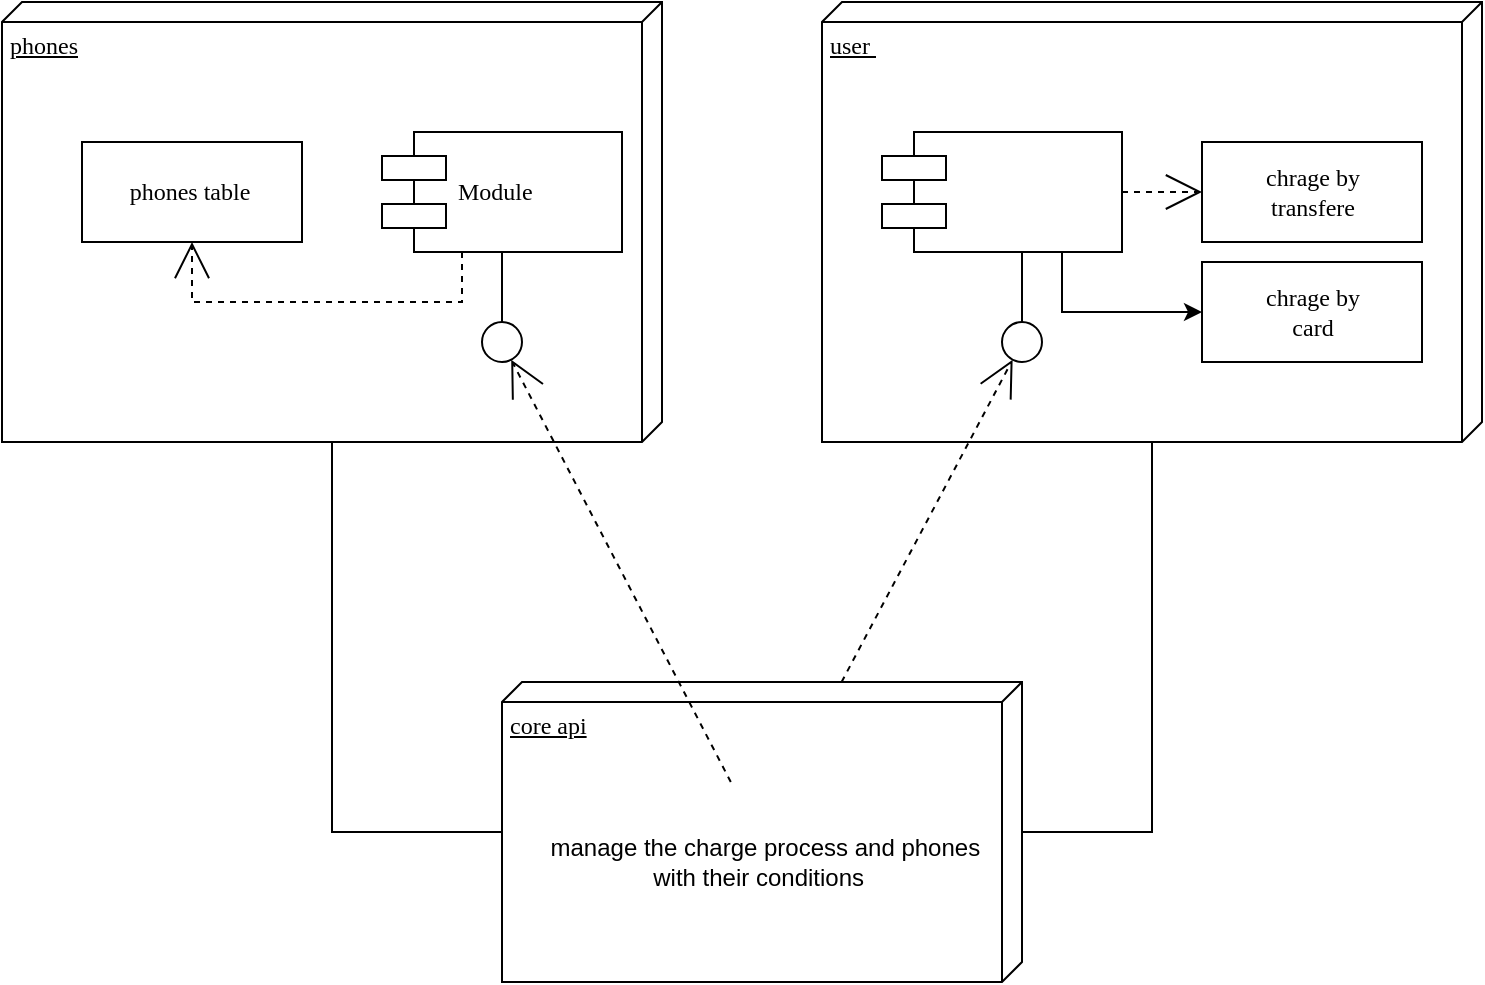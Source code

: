<mxfile version="15.5.4" type="embed" pages="3"><diagram name="Page-1" id="5f0bae14-7c28-e335-631c-24af17079c00"><mxGraphModel dx="922" dy="650" grid="1" gridSize="10" guides="1" tooltips="1" connect="1" arrows="1" fold="1" page="1" pageScale="1" pageWidth="1100" pageHeight="850" background="none" math="0" shadow="0"><root><mxCell id="0"/><mxCell id="1" parent="0"/><mxCell id="39150e848f15840c-1" value="phones&lt;br&gt;" style="verticalAlign=top;align=left;spacingTop=8;spacingLeft=2;spacingRight=12;shape=cube;size=10;direction=south;fontStyle=4;html=1;rounded=0;shadow=0;comic=0;labelBackgroundColor=none;strokeWidth=1;fontFamily=Verdana;fontSize=12" parent="1" vertex="1"><mxGeometry x="120" y="70" width="330" height="220" as="geometry"/></mxCell><mxCell id="39150e848f15840c-2" value="user&amp;nbsp;" style="verticalAlign=top;align=left;spacingTop=8;spacingLeft=2;spacingRight=12;shape=cube;size=10;direction=south;fontStyle=4;html=1;rounded=0;shadow=0;comic=0;labelBackgroundColor=none;strokeWidth=1;fontFamily=Verdana;fontSize=12" parent="1" vertex="1"><mxGeometry x="530" y="70" width="330" height="220" as="geometry"/></mxCell><mxCell id="39150e848f15840c-3" value="core api" style="verticalAlign=top;align=left;spacingTop=8;spacingLeft=2;spacingRight=12;shape=cube;size=10;direction=south;fontStyle=4;html=1;rounded=0;shadow=0;comic=0;labelBackgroundColor=none;strokeWidth=1;fontFamily=Verdana;fontSize=12" parent="1" vertex="1"><mxGeometry x="370" y="410" width="260" height="150" as="geometry"/></mxCell><mxCell id="39150e848f15840c-4" value="phones table&amp;nbsp;" style="html=1;rounded=0;shadow=0;comic=0;labelBackgroundColor=none;strokeWidth=1;fontFamily=Verdana;fontSize=12;align=center;" parent="1" vertex="1"><mxGeometry x="160" y="140" width="110" height="50" as="geometry"/></mxCell><mxCell id="39150e848f15840c-5" value="Module" style="shape=component;align=left;spacingLeft=36;rounded=0;shadow=0;comic=0;labelBackgroundColor=none;strokeWidth=1;fontFamily=Verdana;fontSize=12;html=1;" parent="1" vertex="1"><mxGeometry x="310" y="135" width="120" height="60" as="geometry"/></mxCell><mxCell id="39150e848f15840c-6" value="" style="ellipse;whiteSpace=wrap;html=1;rounded=0;shadow=0;comic=0;labelBackgroundColor=none;strokeWidth=1;fontFamily=Verdana;fontSize=12;align=center;" parent="1" vertex="1"><mxGeometry x="360" y="230" width="20" height="20" as="geometry"/></mxCell><mxCell id="T3z9Gx3ZVNxIIN7JmgHu-3" style="edgeStyle=orthogonalEdgeStyle;rounded=0;orthogonalLoop=1;jettySize=auto;html=1;exitX=0.75;exitY=1;exitDx=0;exitDy=0;entryX=0;entryY=0.5;entryDx=0;entryDy=0;" parent="1" source="39150e848f15840c-7" target="T3z9Gx3ZVNxIIN7JmgHu-1" edge="1"><mxGeometry relative="1" as="geometry"/></mxCell><mxCell id="39150e848f15840c-7" value="" style="shape=component;align=left;spacingLeft=36;rounded=0;shadow=0;comic=0;labelBackgroundColor=none;strokeWidth=1;fontFamily=Verdana;fontSize=12;html=1;" parent="1" vertex="1"><mxGeometry x="560" y="135" width="120" height="60" as="geometry"/></mxCell><mxCell id="39150e848f15840c-8" value="chrage by &lt;br&gt;transfere" style="html=1;rounded=0;shadow=0;comic=0;labelBackgroundColor=none;strokeWidth=1;fontFamily=Verdana;fontSize=12;align=center;" parent="1" vertex="1"><mxGeometry x="720" y="140" width="110" height="50" as="geometry"/></mxCell><mxCell id="39150e848f15840c-9" value="" style="ellipse;whiteSpace=wrap;html=1;rounded=0;shadow=0;comic=0;labelBackgroundColor=none;strokeWidth=1;fontFamily=Verdana;fontSize=12;align=center;" parent="1" vertex="1"><mxGeometry x="620" y="230" width="20" height="20" as="geometry"/></mxCell><mxCell id="39150e848f15840c-11" style="edgeStyle=none;rounded=0;html=1;dashed=1;labelBackgroundColor=none;startArrow=none;startFill=0;startSize=8;endArrow=open;endFill=0;endSize=16;fontFamily=Verdana;fontSize=12;" parent="1" target="39150e848f15840c-6" edge="1"><mxGeometry relative="1" as="geometry"><mxPoint x="484.4" y="460" as="sourcePoint"/></mxGeometry></mxCell><mxCell id="39150e848f15840c-12" style="edgeStyle=none;rounded=0;html=1;dashed=1;labelBackgroundColor=none;startArrow=none;startFill=0;startSize=8;endArrow=open;endFill=0;endSize=16;fontFamily=Verdana;fontSize=12;" parent="1" source="39150e848f15840c-3" target="39150e848f15840c-9" edge="1"><mxGeometry relative="1" as="geometry"/></mxCell><mxCell id="39150e848f15840c-13" style="edgeStyle=elbowEdgeStyle;rounded=0;html=1;labelBackgroundColor=none;startArrow=none;startFill=0;startSize=8;endArrow=none;endFill=0;endSize=16;fontFamily=Verdana;fontSize=12;" parent="1" source="39150e848f15840c-9" target="39150e848f15840c-7" edge="1"><mxGeometry relative="1" as="geometry"/></mxCell><mxCell id="39150e848f15840c-14" style="edgeStyle=elbowEdgeStyle;rounded=0;html=1;labelBackgroundColor=none;startArrow=none;startFill=0;startSize=8;endArrow=none;endFill=0;endSize=16;fontFamily=Verdana;fontSize=12;" parent="1" source="39150e848f15840c-6" target="39150e848f15840c-5" edge="1"><mxGeometry relative="1" as="geometry"/></mxCell><mxCell id="39150e848f15840c-15" style="edgeStyle=orthogonalEdgeStyle;rounded=0;html=1;labelBackgroundColor=none;startArrow=none;startFill=0;startSize=8;endArrow=open;endFill=0;endSize=16;fontFamily=Verdana;fontSize=12;dashed=1;" parent="1" source="39150e848f15840c-5" target="39150e848f15840c-4" edge="1"><mxGeometry relative="1" as="geometry"><Array as="points"><mxPoint x="350" y="220"/><mxPoint x="215" y="220"/></Array></mxGeometry></mxCell><mxCell id="39150e848f15840c-16" style="edgeStyle=orthogonalEdgeStyle;rounded=0;html=1;dashed=1;labelBackgroundColor=none;startArrow=none;startFill=0;startSize=8;endArrow=open;endFill=0;endSize=16;fontFamily=Verdana;fontSize=12;" parent="1" source="39150e848f15840c-7" target="39150e848f15840c-8" edge="1"><mxGeometry relative="1" as="geometry"/></mxCell><mxCell id="39150e848f15840c-17" style="edgeStyle=orthogonalEdgeStyle;rounded=0;html=1;labelBackgroundColor=none;startArrow=none;startFill=0;startSize=8;endArrow=none;endFill=0;endSize=16;fontFamily=Verdana;fontSize=12;" parent="1" source="39150e848f15840c-3" target="39150e848f15840c-2" edge="1"><mxGeometry relative="1" as="geometry"><Array as="points"><mxPoint x="695" y="485"/></Array></mxGeometry></mxCell><mxCell id="39150e848f15840c-18" style="edgeStyle=orthogonalEdgeStyle;rounded=0;html=1;labelBackgroundColor=none;startArrow=none;startFill=0;startSize=8;endArrow=none;endFill=0;endSize=16;fontFamily=Verdana;fontSize=12;" parent="1" source="39150e848f15840c-3" target="39150e848f15840c-1" edge="1"><mxGeometry relative="1" as="geometry"><Array as="points"><mxPoint x="285" y="485"/></Array></mxGeometry></mxCell><mxCell id="aQjoXTz78M6BusPIuLrC-1" value="&amp;nbsp;manage the charge process and phones with their conditions&amp;nbsp;" style="text;html=1;strokeColor=none;fillColor=none;align=center;verticalAlign=middle;whiteSpace=wrap;rounded=0;" parent="1" vertex="1"><mxGeometry x="380" y="460" width="240" height="80" as="geometry"/></mxCell><mxCell id="T3z9Gx3ZVNxIIN7JmgHu-1" value="chrage by &lt;br&gt;card" style="html=1;rounded=0;shadow=0;comic=0;labelBackgroundColor=none;strokeWidth=1;fontFamily=Verdana;fontSize=12;align=center;" parent="1" vertex="1"><mxGeometry x="720" y="200" width="110" height="50" as="geometry"/></mxCell></root></mxGraphModel></diagram><diagram id="EF_LZFoPeFI5Ngoee_ZV" name="Page-2"><mxGraphModel dx="922" dy="650" grid="1" gridSize="10" guides="1" tooltips="1" connect="1" arrows="1" fold="1" page="1" pageScale="1" pageWidth="850" pageHeight="1100" math="0" shadow="0"><root><mxCell id="nzLGvsEe7ojmA1JI-rmk-0"/><mxCell id="nzLGvsEe7ojmA1JI-rmk-1" parent="nzLGvsEe7ojmA1JI-rmk-0"/><mxCell id="nzLGvsEe7ojmA1JI-rmk-2" value="Authcore - phones table" style="shape=table;startSize=30;container=1;collapsible=0;childLayout=tableLayout;fontStyle=1;align=center;pointerEvents=1;" parent="nzLGvsEe7ojmA1JI-rmk-1" vertex="1"><mxGeometry x="70" y="340" width="1208" height="373" as="geometry"/></mxCell><mxCell id="nzLGvsEe7ojmA1JI-rmk-3" value="" style="shape=partialRectangle;html=1;whiteSpace=wrap;collapsible=0;dropTarget=0;pointerEvents=0;fillColor=none;top=0;left=0;bottom=0;right=0;points=[[0,0.5],[1,0.5]];portConstraint=eastwest;" parent="nzLGvsEe7ojmA1JI-rmk-2" vertex="1"><mxGeometry y="30" width="1208" height="30" as="geometry"/></mxCell><mxCell id="nzLGvsEe7ojmA1JI-rmk-24" value="id" style="shape=partialRectangle;html=1;whiteSpace=wrap;connectable=0;fillColor=none;top=0;left=0;bottom=0;right=0;overflow=hidden;pointerEvents=1;" parent="nzLGvsEe7ojmA1JI-rmk-3" vertex="1"><mxGeometry width="142" height="30" as="geometry"><mxRectangle width="142" height="30" as="alternateBounds"/></mxGeometry></mxCell><mxCell id="nzLGvsEe7ojmA1JI-rmk-21" value="phone" style="shape=partialRectangle;html=1;whiteSpace=wrap;connectable=0;fillColor=none;top=0;left=0;bottom=0;right=0;overflow=hidden;pointerEvents=1;" parent="nzLGvsEe7ojmA1JI-rmk-3" vertex="1"><mxGeometry x="142" width="142" height="30" as="geometry"><mxRectangle width="142" height="30" as="alternateBounds"/></mxGeometry></mxCell><mxCell id="nzLGvsEe7ojmA1JI-rmk-18" value="provider" style="shape=partialRectangle;html=1;whiteSpace=wrap;connectable=0;fillColor=none;top=0;left=0;bottom=0;right=0;overflow=hidden;pointerEvents=1;" parent="nzLGvsEe7ojmA1JI-rmk-3" vertex="1"><mxGeometry x="284" width="142" height="30" as="geometry"><mxRectangle width="142" height="30" as="alternateBounds"/></mxGeometry></mxCell><mxCell id="nzLGvsEe7ojmA1JI-rmk-15" value="balance" style="shape=partialRectangle;html=1;whiteSpace=wrap;connectable=0;fillColor=none;top=0;left=0;bottom=0;right=0;overflow=hidden;pointerEvents=1;" parent="nzLGvsEe7ojmA1JI-rmk-3" vertex="1"><mxGeometry x="426" width="142" height="30" as="geometry"><mxRectangle width="142" height="30" as="alternateBounds"/></mxGeometry></mxCell><mxCell id="nzLGvsEe7ojmA1JI-rmk-4" value="status&amp;nbsp;" style="shape=partialRectangle;html=1;whiteSpace=wrap;connectable=0;fillColor=none;top=0;left=0;bottom=0;right=0;overflow=hidden;pointerEvents=1;" parent="nzLGvsEe7ojmA1JI-rmk-3" vertex="1"><mxGeometry x="568" width="142" height="30" as="geometry"><mxRectangle width="142" height="30" as="alternateBounds"/></mxGeometry></mxCell><mxCell id="nzLGvsEe7ojmA1JI-rmk-5" value="set__dayli_limit" style="shape=partialRectangle;html=1;whiteSpace=wrap;connectable=0;fillColor=none;top=0;left=0;bottom=0;right=0;overflow=hidden;pointerEvents=1;" parent="nzLGvsEe7ojmA1JI-rmk-3" vertex="1"><mxGeometry x="710" width="142" height="30" as="geometry"><mxRectangle width="142" height="30" as="alternateBounds"/></mxGeometry></mxCell><mxCell id="nzLGvsEe7ojmA1JI-rmk-6" value="api_token" style="shape=partialRectangle;html=1;whiteSpace=wrap;connectable=0;fillColor=none;top=0;left=0;bottom=0;right=0;overflow=hidden;pointerEvents=1;" parent="nzLGvsEe7ojmA1JI-rmk-3" vertex="1"><mxGeometry x="852" width="178" height="30" as="geometry"><mxRectangle width="178" height="30" as="alternateBounds"/></mxGeometry></mxCell><mxCell id="nzLGvsEe7ojmA1JI-rmk-30" value="charge_type" style="shape=partialRectangle;html=1;whiteSpace=wrap;connectable=0;fillColor=none;top=0;left=0;bottom=0;right=0;overflow=hidden;pointerEvents=1;" parent="nzLGvsEe7ojmA1JI-rmk-3" vertex="1"><mxGeometry x="1030" width="178" height="30" as="geometry"><mxRectangle width="178" height="30" as="alternateBounds"/></mxGeometry></mxCell><mxCell id="nzLGvsEe7ojmA1JI-rmk-7" value="" style="shape=partialRectangle;html=1;whiteSpace=wrap;collapsible=0;dropTarget=0;pointerEvents=0;fillColor=none;top=0;left=0;bottom=0;right=0;points=[[0,0.5],[1,0.5]];portConstraint=eastwest;" parent="nzLGvsEe7ojmA1JI-rmk-2" vertex="1"><mxGeometry y="60" width="1208" height="156" as="geometry"/></mxCell><mxCell id="nzLGvsEe7ojmA1JI-rmk-25" style="shape=partialRectangle;html=1;whiteSpace=wrap;connectable=0;fillColor=none;top=0;left=0;bottom=0;right=0;overflow=hidden;pointerEvents=1;" parent="nzLGvsEe7ojmA1JI-rmk-7" vertex="1"><mxGeometry width="142" height="156" as="geometry"><mxRectangle width="142" height="156" as="alternateBounds"/></mxGeometry></mxCell><mxCell id="nzLGvsEe7ojmA1JI-rmk-22" style="shape=partialRectangle;html=1;whiteSpace=wrap;connectable=0;fillColor=none;top=0;left=0;bottom=0;right=0;overflow=hidden;pointerEvents=1;" parent="nzLGvsEe7ojmA1JI-rmk-7" vertex="1"><mxGeometry x="142" width="142" height="156" as="geometry"><mxRectangle width="142" height="156" as="alternateBounds"/></mxGeometry></mxCell><mxCell id="nzLGvsEe7ojmA1JI-rmk-19" style="shape=partialRectangle;html=1;whiteSpace=wrap;connectable=0;fillColor=none;top=0;left=0;bottom=0;right=0;overflow=hidden;pointerEvents=1;" parent="nzLGvsEe7ojmA1JI-rmk-7" vertex="1"><mxGeometry x="284" width="142" height="156" as="geometry"><mxRectangle width="142" height="156" as="alternateBounds"/></mxGeometry></mxCell><mxCell id="nzLGvsEe7ojmA1JI-rmk-16" style="shape=partialRectangle;html=1;whiteSpace=wrap;connectable=0;fillColor=none;top=0;left=0;bottom=0;right=0;overflow=hidden;pointerEvents=1;" parent="nzLGvsEe7ojmA1JI-rmk-7" vertex="1"><mxGeometry x="426" width="142" height="156" as="geometry"><mxRectangle width="142" height="156" as="alternateBounds"/></mxGeometry></mxCell><mxCell id="nzLGvsEe7ojmA1JI-rmk-8" value="" style="shape=partialRectangle;html=1;whiteSpace=wrap;connectable=0;fillColor=none;top=0;left=0;bottom=0;right=0;overflow=hidden;pointerEvents=1;" parent="nzLGvsEe7ojmA1JI-rmk-7" vertex="1"><mxGeometry x="568" width="142" height="156" as="geometry"><mxRectangle width="142" height="156" as="alternateBounds"/></mxGeometry></mxCell><mxCell id="nzLGvsEe7ojmA1JI-rmk-9" value="" style="shape=partialRectangle;html=1;whiteSpace=wrap;connectable=0;fillColor=none;top=0;left=0;bottom=0;right=0;overflow=hidden;pointerEvents=1;" parent="nzLGvsEe7ojmA1JI-rmk-7" vertex="1"><mxGeometry x="710" width="142" height="156" as="geometry"><mxRectangle width="142" height="156" as="alternateBounds"/></mxGeometry></mxCell><mxCell id="nzLGvsEe7ojmA1JI-rmk-10" value="" style="shape=partialRectangle;html=1;whiteSpace=wrap;connectable=0;fillColor=none;top=0;left=0;bottom=0;right=0;overflow=hidden;pointerEvents=1;" parent="nzLGvsEe7ojmA1JI-rmk-7" vertex="1"><mxGeometry x="852" width="178" height="156" as="geometry"><mxRectangle width="178" height="156" as="alternateBounds"/></mxGeometry></mxCell><mxCell id="nzLGvsEe7ojmA1JI-rmk-31" style="shape=partialRectangle;html=1;whiteSpace=wrap;connectable=0;fillColor=none;top=0;left=0;bottom=0;right=0;overflow=hidden;pointerEvents=1;" parent="nzLGvsEe7ojmA1JI-rmk-7" vertex="1"><mxGeometry x="1030" width="178" height="156" as="geometry"><mxRectangle width="178" height="156" as="alternateBounds"/></mxGeometry></mxCell><mxCell id="nzLGvsEe7ojmA1JI-rmk-11" value="" style="shape=partialRectangle;html=1;whiteSpace=wrap;collapsible=0;dropTarget=0;pointerEvents=0;fillColor=none;top=0;left=0;bottom=0;right=0;points=[[0,0.5],[1,0.5]];portConstraint=eastwest;" parent="nzLGvsEe7ojmA1JI-rmk-2" vertex="1"><mxGeometry y="216" width="1208" height="157" as="geometry"/></mxCell><mxCell id="nzLGvsEe7ojmA1JI-rmk-26" style="shape=partialRectangle;html=1;whiteSpace=wrap;connectable=0;fillColor=none;top=0;left=0;bottom=0;right=0;overflow=hidden;pointerEvents=1;" parent="nzLGvsEe7ojmA1JI-rmk-11" vertex="1"><mxGeometry width="142" height="157" as="geometry"><mxRectangle width="142" height="157" as="alternateBounds"/></mxGeometry></mxCell><mxCell id="nzLGvsEe7ojmA1JI-rmk-23" style="shape=partialRectangle;html=1;whiteSpace=wrap;connectable=0;fillColor=none;top=0;left=0;bottom=0;right=0;overflow=hidden;pointerEvents=1;" parent="nzLGvsEe7ojmA1JI-rmk-11" vertex="1"><mxGeometry x="142" width="142" height="157" as="geometry"><mxRectangle width="142" height="157" as="alternateBounds"/></mxGeometry></mxCell><mxCell id="nzLGvsEe7ojmA1JI-rmk-20" style="shape=partialRectangle;html=1;whiteSpace=wrap;connectable=0;fillColor=none;top=0;left=0;bottom=0;right=0;overflow=hidden;pointerEvents=1;" parent="nzLGvsEe7ojmA1JI-rmk-11" vertex="1"><mxGeometry x="284" width="142" height="157" as="geometry"><mxRectangle width="142" height="157" as="alternateBounds"/></mxGeometry></mxCell><mxCell id="nzLGvsEe7ojmA1JI-rmk-17" style="shape=partialRectangle;html=1;whiteSpace=wrap;connectable=0;fillColor=none;top=0;left=0;bottom=0;right=0;overflow=hidden;pointerEvents=1;" parent="nzLGvsEe7ojmA1JI-rmk-11" vertex="1"><mxGeometry x="426" width="142" height="157" as="geometry"><mxRectangle width="142" height="157" as="alternateBounds"/></mxGeometry></mxCell><mxCell id="nzLGvsEe7ojmA1JI-rmk-12" value="" style="shape=partialRectangle;html=1;whiteSpace=wrap;connectable=0;fillColor=none;top=0;left=0;bottom=0;right=0;overflow=hidden;pointerEvents=1;" parent="nzLGvsEe7ojmA1JI-rmk-11" vertex="1"><mxGeometry x="568" width="142" height="157" as="geometry"><mxRectangle width="142" height="157" as="alternateBounds"/></mxGeometry></mxCell><mxCell id="nzLGvsEe7ojmA1JI-rmk-13" value="" style="shape=partialRectangle;html=1;whiteSpace=wrap;connectable=0;fillColor=none;top=0;left=0;bottom=0;right=0;overflow=hidden;pointerEvents=1;" parent="nzLGvsEe7ojmA1JI-rmk-11" vertex="1"><mxGeometry x="710" width="142" height="157" as="geometry"><mxRectangle width="142" height="157" as="alternateBounds"/></mxGeometry></mxCell><mxCell id="nzLGvsEe7ojmA1JI-rmk-14" value="" style="shape=partialRectangle;html=1;whiteSpace=wrap;connectable=0;fillColor=none;top=0;left=0;bottom=0;right=0;overflow=hidden;pointerEvents=1;" parent="nzLGvsEe7ojmA1JI-rmk-11" vertex="1"><mxGeometry x="852" width="178" height="157" as="geometry"><mxRectangle width="178" height="157" as="alternateBounds"/></mxGeometry></mxCell><mxCell id="nzLGvsEe7ojmA1JI-rmk-32" style="shape=partialRectangle;html=1;whiteSpace=wrap;connectable=0;fillColor=none;top=0;left=0;bottom=0;right=0;overflow=hidden;pointerEvents=1;" parent="nzLGvsEe7ojmA1JI-rmk-11" vertex="1"><mxGeometry x="1030" width="178" height="157" as="geometry"><mxRectangle width="178" height="157" as="alternateBounds"/></mxGeometry></mxCell></root></mxGraphModel></diagram><diagram id="6Lw2Li9Hv4pHwgjgA6-K" name="Page-3"><mxGraphModel dx="1772" dy="650" grid="1" gridSize="10" guides="1" tooltips="1" connect="1" arrows="1" fold="1" page="1" pageScale="1" pageWidth="850" pageHeight="1100" math="0" shadow="0"><root><mxCell id="k8bE74Q5Vmpq4IxRuI57-0"/><mxCell id="k8bE74Q5Vmpq4IxRuI57-1" parent="k8bE74Q5Vmpq4IxRuI57-0"/><mxCell id="OhzXFMFpVi-XNijguP94-9" value="Transfer log" style="shape=table;childLayout=tableLayout;rowLines=0;columnLines=0;startSize=40;collapsible=0;recursiveResize=0;expand=0;pointerEvents=0;" parent="k8bE74Q5Vmpq4IxRuI57-1" vertex="1"><mxGeometry x="-130" y="200" width="1240" height="280" as="geometry"/></mxCell><mxCell id="OhzXFMFpVi-XNijguP94-10" value="" style="swimlane;horizontal=0;points=[[0,0.5],[1,0.5]];portConstraint=eastwest;startSize=40;collapsible=0;recursiveResize=0;expand=0;pointerEvents=0;" parent="OhzXFMFpVi-XNijguP94-9" vertex="1"><mxGeometry y="40" width="1240" height="120" as="geometry"/></mxCell><mxCell id="OhzXFMFpVi-XNijguP94-11" value="id" style="swimlane;connectable=0;startSize=40;collapsible=0;recursiveResize=0;expand=0;pointerEvents=0;" parent="OhzXFMFpVi-XNijguP94-10" vertex="1"><mxGeometry x="40" width="120" height="120" as="geometry"><mxRectangle width="120" height="120" as="alternateBounds"/></mxGeometry></mxCell><mxCell id="OhzXFMFpVi-XNijguP94-12" value="date" style="swimlane;connectable=0;startSize=40;collapsible=0;recursiveResize=0;expand=0;pointerEvents=0;" parent="OhzXFMFpVi-XNijguP94-10" vertex="1"><mxGeometry x="160" width="120" height="120" as="geometry"><mxRectangle width="120" height="120" as="alternateBounds"/></mxGeometry></mxCell><mxCell id="OhzXFMFpVi-XNijguP94-13" value="amount" style="swimlane;connectable=0;startSize=40;collapsible=0;recursiveResize=0;expand=0;pointerEvents=0;" parent="OhzXFMFpVi-XNijguP94-10" vertex="1"><mxGeometry x="280" width="120" height="120" as="geometry"><mxRectangle width="120" height="120" as="alternateBounds"/></mxGeometry></mxCell><mxCell id="OhzXFMFpVi-XNijguP94-14" value="user_id" style="swimlane;connectable=0;startSize=40;collapsible=0;recursiveResize=0;expand=0;pointerEvents=0;" parent="OhzXFMFpVi-XNijguP94-10" vertex="1"><mxGeometry x="400" width="120" height="120" as="geometry"><mxRectangle width="120" height="120" as="alternateBounds"/></mxGeometry></mxCell><mxCell id="OhzXFMFpVi-XNijguP94-15" value="user_number" style="swimlane;connectable=0;startSize=40;collapsible=0;recursiveResize=0;expand=0;pointerEvents=0;" parent="OhzXFMFpVi-XNijguP94-10" vertex="1"><mxGeometry x="520" width="120" height="120" as="geometry"><mxRectangle width="120" height="120" as="alternateBounds"/></mxGeometry></mxCell><mxCell id="OhzXFMFpVi-XNijguP94-16" value="core_phone" style="swimlane;connectable=0;startSize=40;collapsible=0;recursiveResize=0;expand=0;pointerEvents=0;" parent="OhzXFMFpVi-XNijguP94-10" vertex="1"><mxGeometry x="640" width="120" height="120" as="geometry"><mxRectangle width="120" height="120" as="alternateBounds"/></mxGeometry></mxCell><mxCell id="OhzXFMFpVi-XNijguP94-17" value="core_phone_balance" style="swimlane;connectable=0;startSize=40;collapsible=0;recursiveResize=0;expand=0;pointerEvents=0;" parent="OhzXFMFpVi-XNijguP94-10" vertex="1"><mxGeometry x="760" width="140" height="120" as="geometry"><mxRectangle width="140" height="120" as="alternateBounds"/></mxGeometry></mxCell><mxCell id="OhzXFMFpVi-XNijguP94-18" value="status" style="swimlane;connectable=0;startSize=40;collapsible=0;recursiveResize=0;expand=0;pointerEvents=0;" parent="OhzXFMFpVi-XNijguP94-10" vertex="1"><mxGeometry x="900" width="100" height="120" as="geometry"><mxRectangle width="100" height="120" as="alternateBounds"/></mxGeometry></mxCell><mxCell id="OhzXFMFpVi-XNijguP94-19" value="" style="swimlane;connectable=0;startSize=40;collapsible=0;recursiveResize=0;expand=0;pointerEvents=0;" parent="OhzXFMFpVi-XNijguP94-10" vertex="1"><mxGeometry x="1000" width="120" height="120" as="geometry"><mxRectangle width="120" height="120" as="alternateBounds"/></mxGeometry></mxCell><mxCell id="OhzXFMFpVi-XNijguP94-20" value="" style="swimlane;connectable=0;startSize=40;collapsible=0;recursiveResize=0;expand=0;pointerEvents=0;" parent="OhzXFMFpVi-XNijguP94-10" vertex="1"><mxGeometry x="1120" width="120" height="120" as="geometry"><mxRectangle width="120" height="120" as="alternateBounds"/></mxGeometry></mxCell><mxCell id="OhzXFMFpVi-XNijguP94-21" value="" style="swimlane;horizontal=0;points=[[0,0.5],[1,0.5]];portConstraint=eastwest;startSize=40;collapsible=0;recursiveResize=0;expand=0;pointerEvents=0;" parent="OhzXFMFpVi-XNijguP94-9" vertex="1"><mxGeometry y="160" width="1240" height="120" as="geometry"/></mxCell><mxCell id="OhzXFMFpVi-XNijguP94-22" value="" style="swimlane;connectable=0;startSize=0;collapsible=0;recursiveResize=0;expand=0;pointerEvents=0;" parent="OhzXFMFpVi-XNijguP94-21" vertex="1"><mxGeometry x="40" width="120" height="120" as="geometry"><mxRectangle width="120" height="120" as="alternateBounds"/></mxGeometry></mxCell><mxCell id="OhzXFMFpVi-XNijguP94-23" value="" style="swimlane;connectable=0;startSize=0;collapsible=0;recursiveResize=0;expand=0;pointerEvents=0;" parent="OhzXFMFpVi-XNijguP94-21" vertex="1"><mxGeometry x="160" width="120" height="120" as="geometry"><mxRectangle width="120" height="120" as="alternateBounds"/></mxGeometry></mxCell><mxCell id="OhzXFMFpVi-XNijguP94-24" value="" style="swimlane;connectable=0;startSize=0;collapsible=0;recursiveResize=0;expand=0;pointerEvents=0;" parent="OhzXFMFpVi-XNijguP94-21" vertex="1"><mxGeometry x="280" width="120" height="120" as="geometry"><mxRectangle width="120" height="120" as="alternateBounds"/></mxGeometry></mxCell><mxCell id="OhzXFMFpVi-XNijguP94-25" value="" style="swimlane;connectable=0;startSize=0;collapsible=0;recursiveResize=0;expand=0;pointerEvents=0;" parent="OhzXFMFpVi-XNijguP94-21" vertex="1"><mxGeometry x="400" width="120" height="120" as="geometry"><mxRectangle width="120" height="120" as="alternateBounds"/></mxGeometry></mxCell><mxCell id="OhzXFMFpVi-XNijguP94-26" value="" style="swimlane;connectable=0;startSize=0;collapsible=0;recursiveResize=0;expand=0;pointerEvents=0;" parent="OhzXFMFpVi-XNijguP94-21" vertex="1"><mxGeometry x="520" width="120" height="120" as="geometry"><mxRectangle width="120" height="120" as="alternateBounds"/></mxGeometry></mxCell><mxCell id="OhzXFMFpVi-XNijguP94-27" value="" style="swimlane;connectable=0;startSize=0;collapsible=0;recursiveResize=0;expand=0;pointerEvents=0;" parent="OhzXFMFpVi-XNijguP94-21" vertex="1"><mxGeometry x="640" width="120" height="120" as="geometry"><mxRectangle width="120" height="120" as="alternateBounds"/></mxGeometry></mxCell><mxCell id="OhzXFMFpVi-XNijguP94-28" value="" style="swimlane;connectable=0;startSize=0;collapsible=0;recursiveResize=0;expand=0;pointerEvents=0;" parent="OhzXFMFpVi-XNijguP94-21" vertex="1"><mxGeometry x="760" width="140" height="120" as="geometry"><mxRectangle width="140" height="120" as="alternateBounds"/></mxGeometry></mxCell><mxCell id="OhzXFMFpVi-XNijguP94-29" value="" style="swimlane;connectable=0;startSize=0;collapsible=0;recursiveResize=0;expand=0;pointerEvents=0;" parent="OhzXFMFpVi-XNijguP94-21" vertex="1"><mxGeometry x="900" width="100" height="120" as="geometry"><mxRectangle width="100" height="120" as="alternateBounds"/></mxGeometry></mxCell><mxCell id="OhzXFMFpVi-XNijguP94-30" value="" style="swimlane;connectable=0;startSize=0;collapsible=0;recursiveResize=0;expand=0;pointerEvents=0;" parent="OhzXFMFpVi-XNijguP94-21" vertex="1"><mxGeometry x="1000" width="120" height="120" as="geometry"><mxRectangle width="120" height="120" as="alternateBounds"/></mxGeometry></mxCell><mxCell id="OhzXFMFpVi-XNijguP94-31" value="" style="swimlane;connectable=0;startSize=0;collapsible=0;recursiveResize=0;expand=0;pointerEvents=0;" parent="OhzXFMFpVi-XNijguP94-21" vertex="1"><mxGeometry x="1120" width="120" height="120" as="geometry"><mxRectangle width="120" height="120" as="alternateBounds"/></mxGeometry></mxCell></root></mxGraphModel></diagram></mxfile>